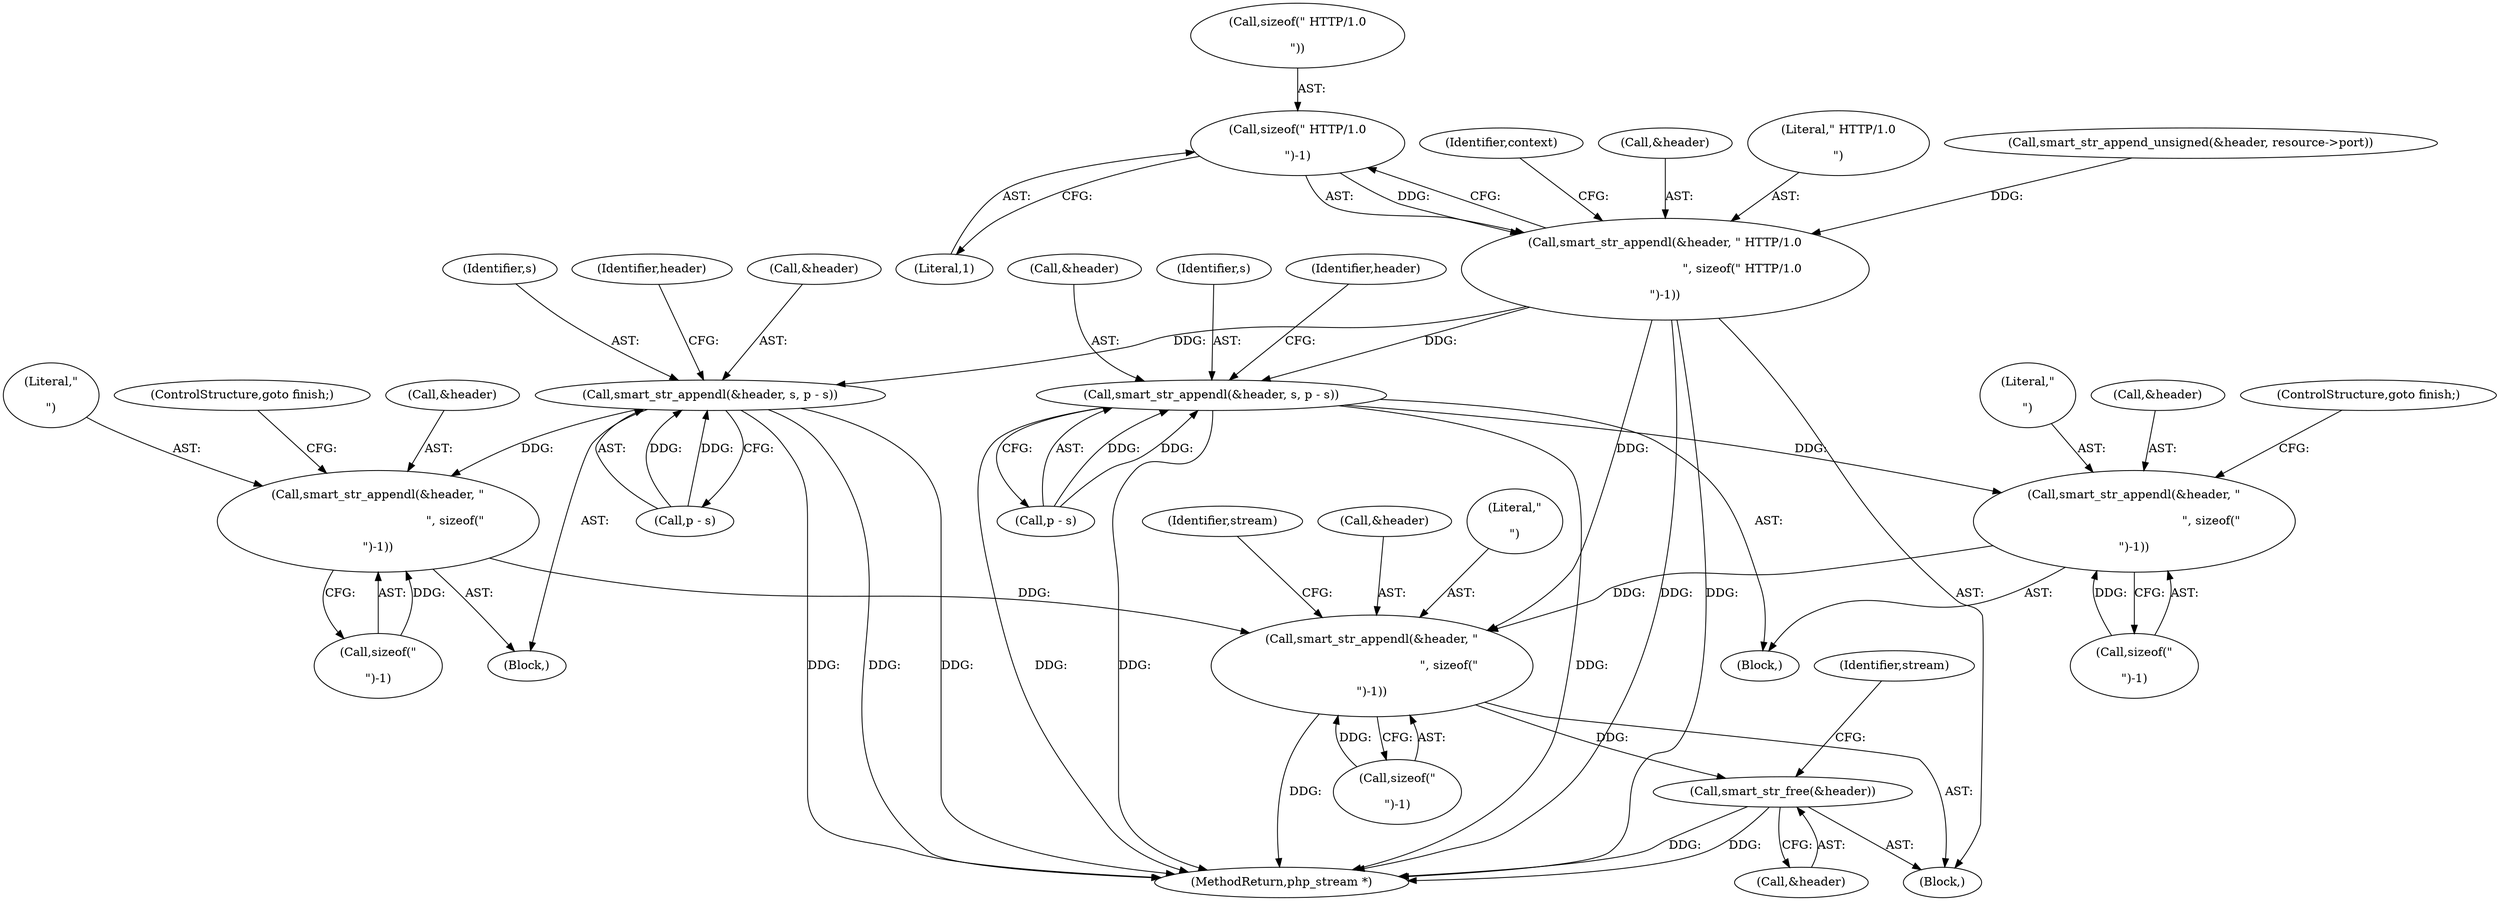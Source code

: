 digraph "0_php-src_523f230c831d7b33353203fa34aee4e92ac12bba@API" {
"1000656" [label="(Call,sizeof(\" HTTP/1.0\r\n\")-1)"];
"1000652" [label="(Call,smart_str_appendl(&header, \" HTTP/1.0\r\n\", sizeof(\" HTTP/1.0\r\n\")-1))"];
"1000806" [label="(Call,smart_str_appendl(&header, s, p - s))"];
"1000813" [label="(Call,smart_str_appendl(&header, \"\r\n\", sizeof(\"\r\n\")-1))"];
"1001017" [label="(Call,smart_str_appendl(&header, \"\r\n\", sizeof(\"\r\n\")-1))"];
"1001044" [label="(Call,smart_str_free(&header))"];
"1000962" [label="(Call,smart_str_appendl(&header, s, p - s))"];
"1000969" [label="(Call,smart_str_appendl(&header, \"\r\n\", sizeof(\"\r\n\")-1))"];
"1000810" [label="(Call,p - s)"];
"1001045" [label="(Call,&header)"];
"1000656" [label="(Call,sizeof(\" HTTP/1.0\r\n\")-1)"];
"1001044" [label="(Call,smart_str_free(&header))"];
"1001028" [label="(Identifier,stream)"];
"1000972" [label="(Literal,\"\r\n\")"];
"1001048" [label="(Identifier,stream)"];
"1000966" [label="(Call,p - s)"];
"1000977" [label="(ControlStructure,goto finish;)"];
"1000817" [label="(Call,sizeof(\"\r\n\")-1)"];
"1000813" [label="(Call,smart_str_appendl(&header, \"\r\n\", sizeof(\"\r\n\")-1))"];
"1000969" [label="(Call,smart_str_appendl(&header, \"\r\n\", sizeof(\"\r\n\")-1))"];
"1000973" [label="(Call,sizeof(\"\r\n\")-1)"];
"1000596" [label="(Block,)"];
"1000807" [label="(Call,&header)"];
"1000657" [label="(Call,sizeof(\" HTTP/1.0\r\n\"))"];
"1000655" [label="(Literal,\" HTTP/1.0\r\n\")"];
"1001017" [label="(Call,smart_str_appendl(&header, \"\r\n\", sizeof(\"\r\n\")-1))"];
"1000652" [label="(Call,smart_str_appendl(&header, \" HTTP/1.0\r\n\", sizeof(\" HTTP/1.0\r\n\")-1))"];
"1001021" [label="(Call,sizeof(\"\r\n\")-1)"];
"1000646" [label="(Call,smart_str_append_unsigned(&header, resource->port))"];
"1000806" [label="(Call,smart_str_appendl(&header, s, p - s))"];
"1000788" [label="(Block,)"];
"1000962" [label="(Call,smart_str_appendl(&header, s, p - s))"];
"1000659" [label="(Literal,1)"];
"1000814" [label="(Call,&header)"];
"1000809" [label="(Identifier,s)"];
"1000662" [label="(Identifier,context)"];
"1001018" [label="(Call,&header)"];
"1000970" [label="(Call,&header)"];
"1001020" [label="(Literal,\"\r\n\")"];
"1000653" [label="(Call,&header)"];
"1003241" [label="(MethodReturn,php_stream *)"];
"1000821" [label="(ControlStructure,goto finish;)"];
"1000944" [label="(Block,)"];
"1000971" [label="(Identifier,header)"];
"1000815" [label="(Identifier,header)"];
"1000816" [label="(Literal,\"\r\n\")"];
"1000963" [label="(Call,&header)"];
"1000965" [label="(Identifier,s)"];
"1000656" -> "1000652"  [label="AST: "];
"1000656" -> "1000659"  [label="CFG: "];
"1000657" -> "1000656"  [label="AST: "];
"1000659" -> "1000656"  [label="AST: "];
"1000652" -> "1000656"  [label="CFG: "];
"1000656" -> "1000652"  [label="DDG: "];
"1000652" -> "1000596"  [label="AST: "];
"1000653" -> "1000652"  [label="AST: "];
"1000655" -> "1000652"  [label="AST: "];
"1000662" -> "1000652"  [label="CFG: "];
"1000652" -> "1003241"  [label="DDG: "];
"1000652" -> "1003241"  [label="DDG: "];
"1000646" -> "1000652"  [label="DDG: "];
"1000652" -> "1000806"  [label="DDG: "];
"1000652" -> "1000962"  [label="DDG: "];
"1000652" -> "1001017"  [label="DDG: "];
"1000806" -> "1000788"  [label="AST: "];
"1000806" -> "1000810"  [label="CFG: "];
"1000807" -> "1000806"  [label="AST: "];
"1000809" -> "1000806"  [label="AST: "];
"1000810" -> "1000806"  [label="AST: "];
"1000815" -> "1000806"  [label="CFG: "];
"1000806" -> "1003241"  [label="DDG: "];
"1000806" -> "1003241"  [label="DDG: "];
"1000806" -> "1003241"  [label="DDG: "];
"1000810" -> "1000806"  [label="DDG: "];
"1000810" -> "1000806"  [label="DDG: "];
"1000806" -> "1000813"  [label="DDG: "];
"1000813" -> "1000788"  [label="AST: "];
"1000813" -> "1000817"  [label="CFG: "];
"1000814" -> "1000813"  [label="AST: "];
"1000816" -> "1000813"  [label="AST: "];
"1000817" -> "1000813"  [label="AST: "];
"1000821" -> "1000813"  [label="CFG: "];
"1000817" -> "1000813"  [label="DDG: "];
"1000813" -> "1001017"  [label="DDG: "];
"1001017" -> "1000596"  [label="AST: "];
"1001017" -> "1001021"  [label="CFG: "];
"1001018" -> "1001017"  [label="AST: "];
"1001020" -> "1001017"  [label="AST: "];
"1001021" -> "1001017"  [label="AST: "];
"1001028" -> "1001017"  [label="CFG: "];
"1001017" -> "1003241"  [label="DDG: "];
"1000969" -> "1001017"  [label="DDG: "];
"1001021" -> "1001017"  [label="DDG: "];
"1001017" -> "1001044"  [label="DDG: "];
"1001044" -> "1000596"  [label="AST: "];
"1001044" -> "1001045"  [label="CFG: "];
"1001045" -> "1001044"  [label="AST: "];
"1001048" -> "1001044"  [label="CFG: "];
"1001044" -> "1003241"  [label="DDG: "];
"1001044" -> "1003241"  [label="DDG: "];
"1000962" -> "1000944"  [label="AST: "];
"1000962" -> "1000966"  [label="CFG: "];
"1000963" -> "1000962"  [label="AST: "];
"1000965" -> "1000962"  [label="AST: "];
"1000966" -> "1000962"  [label="AST: "];
"1000971" -> "1000962"  [label="CFG: "];
"1000962" -> "1003241"  [label="DDG: "];
"1000962" -> "1003241"  [label="DDG: "];
"1000962" -> "1003241"  [label="DDG: "];
"1000966" -> "1000962"  [label="DDG: "];
"1000966" -> "1000962"  [label="DDG: "];
"1000962" -> "1000969"  [label="DDG: "];
"1000969" -> "1000944"  [label="AST: "];
"1000969" -> "1000973"  [label="CFG: "];
"1000970" -> "1000969"  [label="AST: "];
"1000972" -> "1000969"  [label="AST: "];
"1000973" -> "1000969"  [label="AST: "];
"1000977" -> "1000969"  [label="CFG: "];
"1000973" -> "1000969"  [label="DDG: "];
}
